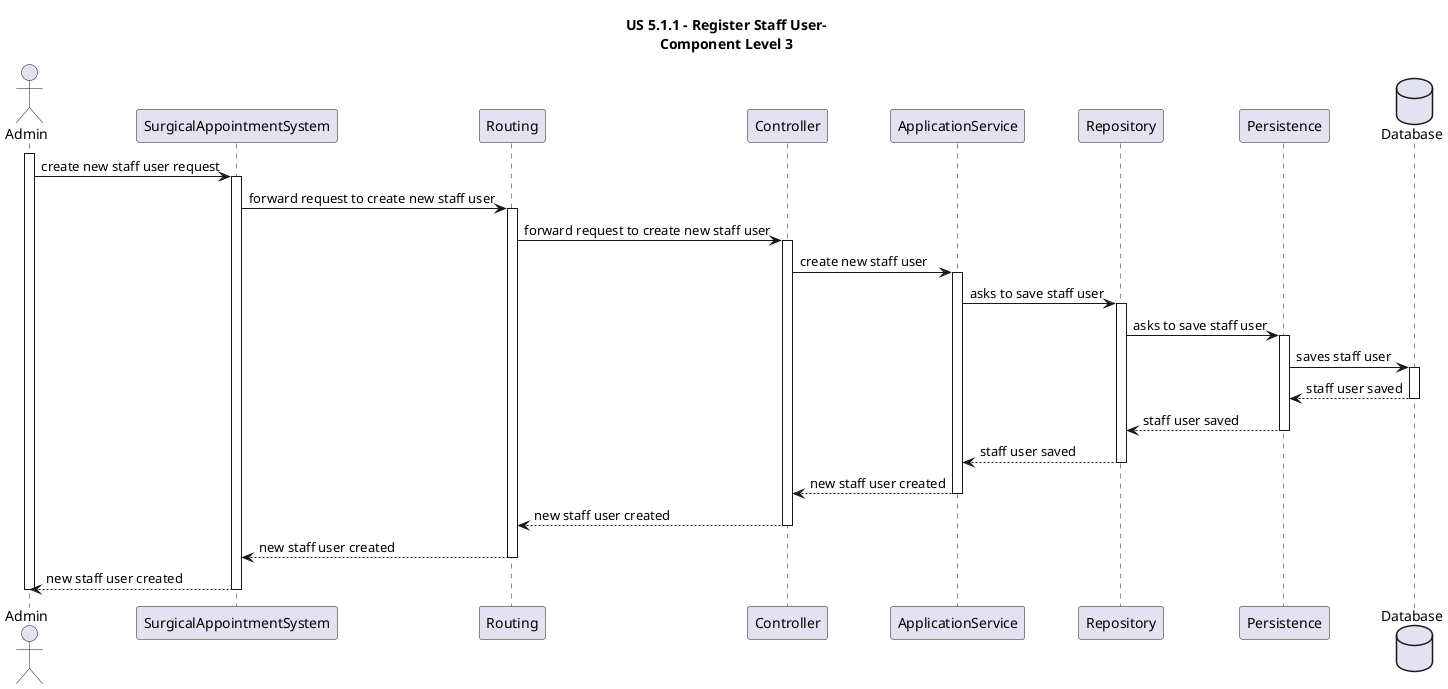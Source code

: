 @startuml
title US 5.1.1 - Register Staff User-\nComponent Level 3

actor Admin
participant SurgicalAppointmentSystem
participant Routing
participant Controller
participant ApplicationService
participant Repository
participant Persistence
database Database

activate Admin

Admin -> SurgicalAppointmentSystem: create new staff user request
    activate SurgicalAppointmentSystem
    
    SurgicalAppointmentSystem -> Routing: forward request to create new staff user
    activate Routing
    
    Routing -> Controller: forward request to create new staff user
    activate Controller
    
    Controller -> ApplicationService: create new staff user
    activate ApplicationService
    
    ApplicationService -> Repository: asks to save staff user
    activate Repository
    
    Repository -> Persistence: asks to save staff user
    activate Persistence
    
    Persistence -> Database: saves staff user
    activate Database
    
    Database --> Persistence: staff user saved
    deactivate Database
    
    Persistence --> Repository: staff user saved
    deactivate Persistence
    
    Repository --> ApplicationService: staff user saved
    deactivate Repository
    
    ApplicationService --> Controller: new staff user created
    deactivate ApplicationService
    
    Controller --> Routing: new staff user created
    deactivate Controller
    
    Routing --> SurgicalAppointmentSystem: new staff user created
    deactivate Routing
    
    SurgicalAppointmentSystem --> Admin: new staff user created
    deactivate SurgicalAppointmentSystem

deactivate Admin

@enduml

